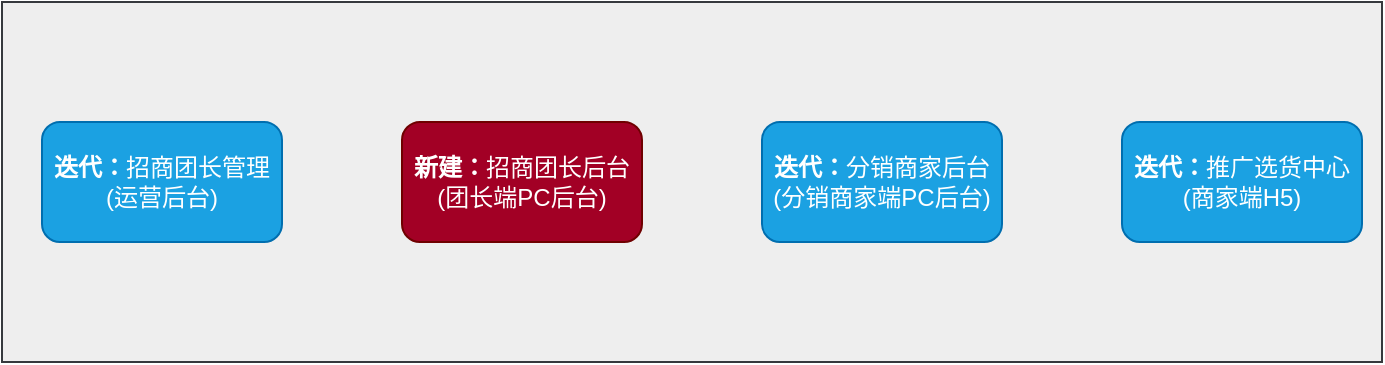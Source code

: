 <mxfile version="13.5.6" type="github">
  <diagram id="sDQF3REivoKdGZhRzImm" name="Page-1">
    <mxGraphModel dx="1186" dy="741" grid="1" gridSize="10" guides="1" tooltips="1" connect="1" arrows="1" fold="1" page="1" pageScale="1" pageWidth="1169" pageHeight="827" math="0" shadow="0">
      <root>
        <mxCell id="0" />
        <mxCell id="1" parent="0" />
        <mxCell id="RmXMdpfBuPySY-zcTID--1" value="" style="rounded=0;whiteSpace=wrap;html=1;fillColor=#eeeeee;strokeColor=#36393d;" vertex="1" parent="1">
          <mxGeometry x="230" y="100" width="690" height="180" as="geometry" />
        </mxCell>
        <mxCell id="RmXMdpfBuPySY-zcTID--2" value="&lt;b&gt;迭代：&lt;/b&gt;招商团长管理&lt;br&gt;(运营后台)" style="rounded=1;whiteSpace=wrap;html=1;fillColor=#1ba1e2;strokeColor=#006EAF;fontColor=#ffffff;" vertex="1" parent="1">
          <mxGeometry x="250" y="160" width="120" height="60" as="geometry" />
        </mxCell>
        <mxCell id="RmXMdpfBuPySY-zcTID--3" value="&lt;b&gt;新建：&lt;/b&gt;招商团长后台&lt;br&gt;(团长端PC后台)" style="rounded=1;whiteSpace=wrap;html=1;fillColor=#a20025;strokeColor=#6F0000;fontColor=#ffffff;" vertex="1" parent="1">
          <mxGeometry x="430" y="160" width="120" height="60" as="geometry" />
        </mxCell>
        <mxCell id="RmXMdpfBuPySY-zcTID--4" value="&lt;b&gt;迭代：&lt;/b&gt;分销商家后台&lt;br&gt;(分销商家端PC后台)" style="rounded=1;whiteSpace=wrap;html=1;fillColor=#1ba1e2;strokeColor=#006EAF;fontColor=#ffffff;" vertex="1" parent="1">
          <mxGeometry x="610" y="160" width="120" height="60" as="geometry" />
        </mxCell>
        <mxCell id="RmXMdpfBuPySY-zcTID--5" value="&lt;b&gt;迭代：&lt;/b&gt;推广选货中心&lt;br&gt;(商家端H5)" style="rounded=1;whiteSpace=wrap;html=1;fillColor=#1ba1e2;strokeColor=#006EAF;fontColor=#ffffff;" vertex="1" parent="1">
          <mxGeometry x="790" y="160" width="120" height="60" as="geometry" />
        </mxCell>
      </root>
    </mxGraphModel>
  </diagram>
</mxfile>
